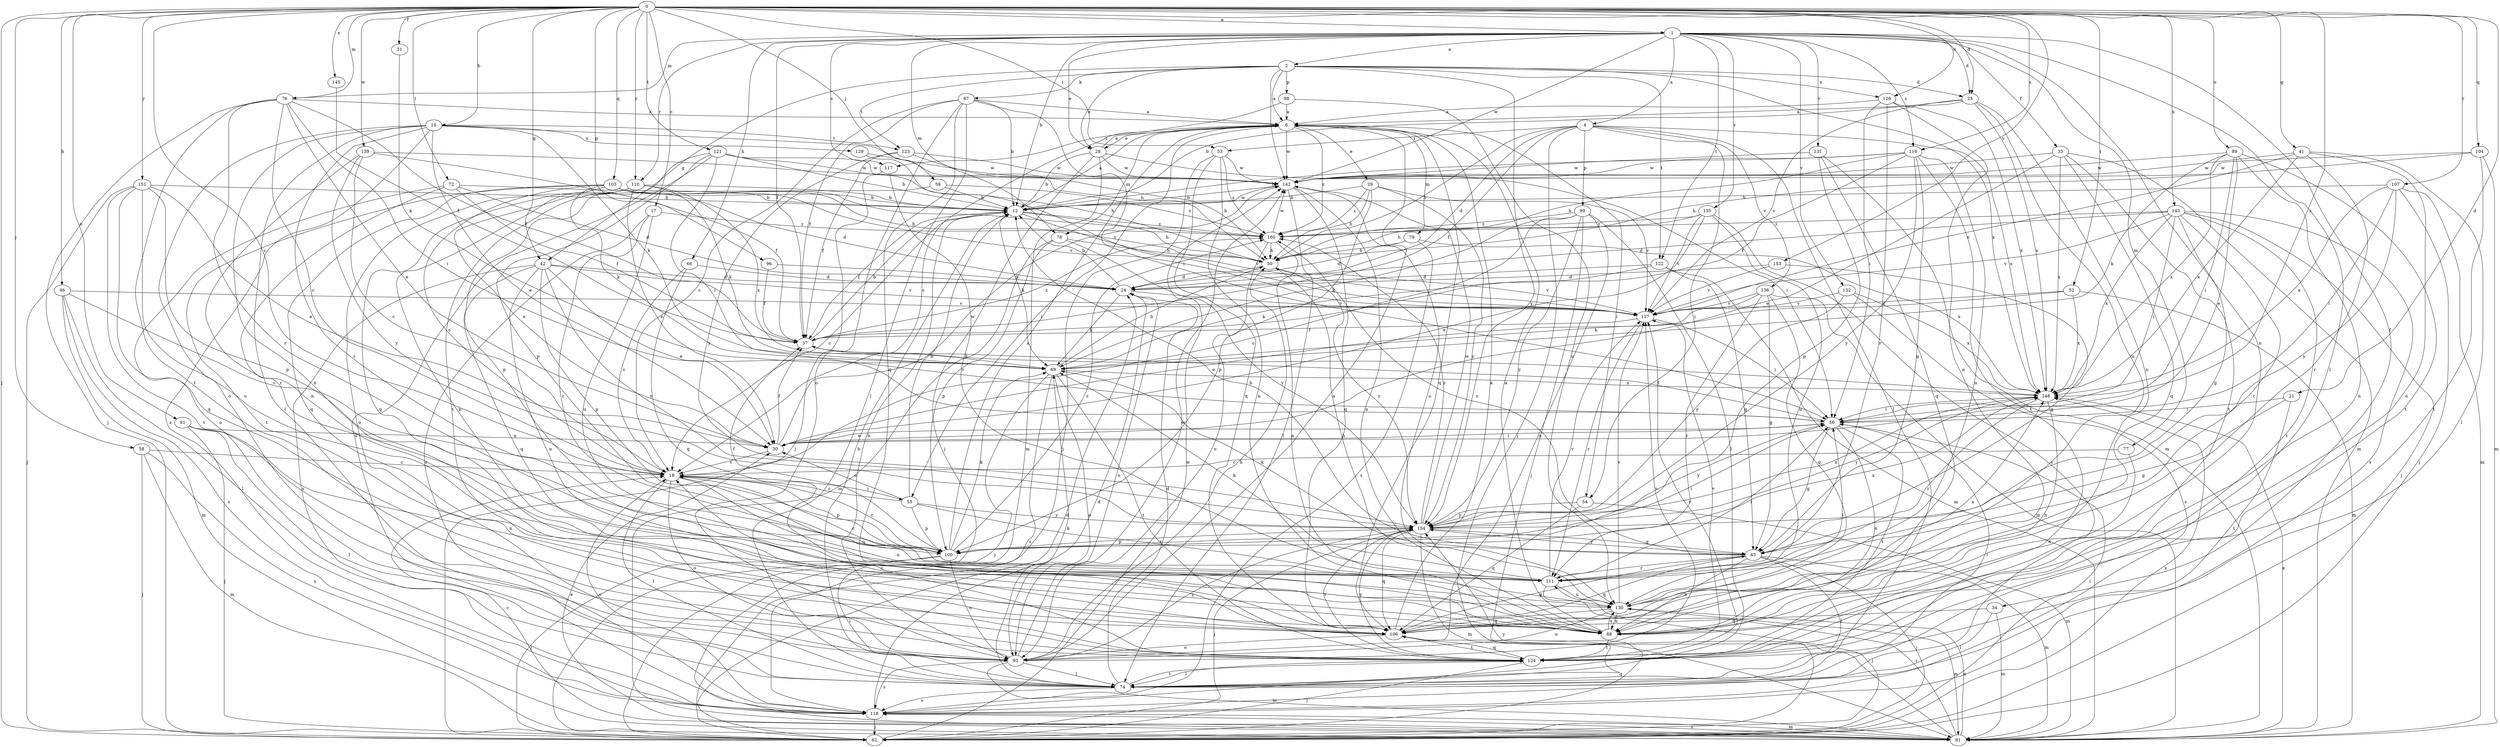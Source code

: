 strict digraph  {
0;
1;
2;
4;
6;
10;
12;
17;
18;
21;
23;
24;
28;
29;
30;
31;
34;
35;
37;
41;
42;
43;
46;
50;
52;
53;
54;
55;
56;
58;
59;
62;
66;
67;
69;
72;
74;
76;
77;
78;
79;
81;
88;
89;
91;
93;
96;
98;
99;
100;
103;
104;
106;
107;
110;
111;
116;
117;
118;
121;
122;
123;
124;
126;
129;
130;
131;
132;
135;
136;
137;
139;
142;
143;
145;
148;
151;
153;
154;
160;
0 -> 1  [label=a];
0 -> 10  [label=b];
0 -> 17  [label=c];
0 -> 18  [label=c];
0 -> 21  [label=d];
0 -> 23  [label=d];
0 -> 31  [label=f];
0 -> 41  [label=g];
0 -> 42  [label=g];
0 -> 46  [label=h];
0 -> 52  [label=i];
0 -> 53  [label=i];
0 -> 58  [label=j];
0 -> 59  [label=j];
0 -> 62  [label=j];
0 -> 72  [label=l];
0 -> 76  [label=m];
0 -> 89  [label=o];
0 -> 91  [label=o];
0 -> 96  [label=p];
0 -> 103  [label=q];
0 -> 104  [label=q];
0 -> 107  [label=r];
0 -> 110  [label=r];
0 -> 116  [label=s];
0 -> 121  [label=t];
0 -> 126  [label=u];
0 -> 139  [label=w];
0 -> 143  [label=x];
0 -> 145  [label=x];
0 -> 148  [label=x];
0 -> 151  [label=y];
0 -> 153  [label=y];
1 -> 2  [label=a];
1 -> 4  [label=a];
1 -> 12  [label=b];
1 -> 23  [label=d];
1 -> 28  [label=e];
1 -> 34  [label=f];
1 -> 35  [label=f];
1 -> 37  [label=f];
1 -> 66  [label=k];
1 -> 74  [label=l];
1 -> 76  [label=m];
1 -> 77  [label=m];
1 -> 78  [label=m];
1 -> 88  [label=n];
1 -> 110  [label=r];
1 -> 116  [label=s];
1 -> 117  [label=s];
1 -> 122  [label=t];
1 -> 131  [label=v];
1 -> 132  [label=v];
1 -> 135  [label=v];
1 -> 142  [label=w];
2 -> 6  [label=a];
2 -> 23  [label=d];
2 -> 28  [label=e];
2 -> 42  [label=g];
2 -> 67  [label=k];
2 -> 98  [label=p];
2 -> 122  [label=t];
2 -> 123  [label=t];
2 -> 126  [label=u];
2 -> 142  [label=w];
2 -> 148  [label=x];
2 -> 154  [label=y];
4 -> 24  [label=d];
4 -> 37  [label=f];
4 -> 50  [label=h];
4 -> 53  [label=i];
4 -> 54  [label=i];
4 -> 62  [label=j];
4 -> 74  [label=l];
4 -> 99  [label=p];
4 -> 136  [label=v];
4 -> 148  [label=x];
6 -> 28  [label=e];
6 -> 29  [label=e];
6 -> 54  [label=i];
6 -> 55  [label=i];
6 -> 78  [label=m];
6 -> 79  [label=m];
6 -> 106  [label=q];
6 -> 117  [label=s];
6 -> 142  [label=w];
6 -> 160  [label=z];
10 -> 30  [label=e];
10 -> 50  [label=h];
10 -> 69  [label=k];
10 -> 74  [label=l];
10 -> 88  [label=n];
10 -> 93  [label=o];
10 -> 111  [label=r];
10 -> 118  [label=s];
10 -> 123  [label=t];
10 -> 129  [label=u];
12 -> 6  [label=a];
12 -> 18  [label=c];
12 -> 37  [label=f];
12 -> 50  [label=h];
12 -> 69  [label=k];
12 -> 137  [label=v];
12 -> 142  [label=w];
12 -> 160  [label=z];
17 -> 111  [label=r];
17 -> 118  [label=s];
17 -> 130  [label=u];
17 -> 160  [label=z];
18 -> 55  [label=i];
18 -> 74  [label=l];
18 -> 88  [label=n];
18 -> 93  [label=o];
18 -> 100  [label=p];
18 -> 130  [label=u];
21 -> 43  [label=g];
21 -> 56  [label=i];
21 -> 124  [label=t];
23 -> 6  [label=a];
23 -> 12  [label=b];
23 -> 88  [label=n];
23 -> 130  [label=u];
23 -> 137  [label=v];
23 -> 148  [label=x];
24 -> 12  [label=b];
24 -> 69  [label=k];
24 -> 93  [label=o];
24 -> 137  [label=v];
28 -> 6  [label=a];
28 -> 12  [label=b];
28 -> 56  [label=i];
28 -> 62  [label=j];
28 -> 81  [label=m];
28 -> 142  [label=w];
29 -> 12  [label=b];
29 -> 50  [label=h];
29 -> 100  [label=p];
29 -> 137  [label=v];
29 -> 154  [label=y];
29 -> 160  [label=z];
30 -> 18  [label=c];
30 -> 37  [label=f];
30 -> 56  [label=i];
30 -> 142  [label=w];
31 -> 69  [label=k];
34 -> 74  [label=l];
34 -> 81  [label=m];
34 -> 106  [label=q];
35 -> 30  [label=e];
35 -> 81  [label=m];
35 -> 106  [label=q];
35 -> 124  [label=t];
35 -> 142  [label=w];
35 -> 148  [label=x];
37 -> 12  [label=b];
37 -> 69  [label=k];
37 -> 160  [label=z];
41 -> 74  [label=l];
41 -> 88  [label=n];
41 -> 111  [label=r];
41 -> 137  [label=v];
41 -> 142  [label=w];
41 -> 148  [label=x];
42 -> 24  [label=d];
42 -> 30  [label=e];
42 -> 88  [label=n];
42 -> 100  [label=p];
42 -> 106  [label=q];
42 -> 118  [label=s];
42 -> 137  [label=v];
42 -> 154  [label=y];
43 -> 12  [label=b];
43 -> 62  [label=j];
43 -> 69  [label=k];
43 -> 74  [label=l];
43 -> 81  [label=m];
43 -> 88  [label=n];
43 -> 106  [label=q];
43 -> 111  [label=r];
43 -> 154  [label=y];
43 -> 160  [label=z];
46 -> 18  [label=c];
46 -> 74  [label=l];
46 -> 81  [label=m];
46 -> 118  [label=s];
46 -> 137  [label=v];
50 -> 24  [label=d];
50 -> 137  [label=v];
50 -> 154  [label=y];
52 -> 69  [label=k];
52 -> 81  [label=m];
52 -> 137  [label=v];
52 -> 148  [label=x];
53 -> 62  [label=j];
53 -> 88  [label=n];
53 -> 106  [label=q];
53 -> 142  [label=w];
53 -> 160  [label=z];
54 -> 81  [label=m];
54 -> 106  [label=q];
54 -> 154  [label=y];
55 -> 12  [label=b];
55 -> 18  [label=c];
55 -> 30  [label=e];
55 -> 100  [label=p];
55 -> 111  [label=r];
55 -> 154  [label=y];
56 -> 30  [label=e];
56 -> 37  [label=f];
56 -> 43  [label=g];
56 -> 88  [label=n];
56 -> 124  [label=t];
56 -> 154  [label=y];
58 -> 18  [label=c];
58 -> 62  [label=j];
58 -> 81  [label=m];
58 -> 118  [label=s];
59 -> 12  [label=b];
59 -> 100  [label=p];
59 -> 160  [label=z];
62 -> 24  [label=d];
62 -> 56  [label=i];
62 -> 142  [label=w];
62 -> 148  [label=x];
66 -> 18  [label=c];
66 -> 24  [label=d];
66 -> 106  [label=q];
67 -> 6  [label=a];
67 -> 12  [label=b];
67 -> 18  [label=c];
67 -> 37  [label=f];
67 -> 56  [label=i];
67 -> 74  [label=l];
67 -> 93  [label=o];
67 -> 106  [label=q];
69 -> 50  [label=h];
69 -> 62  [label=j];
69 -> 93  [label=o];
69 -> 118  [label=s];
69 -> 124  [label=t];
69 -> 148  [label=x];
72 -> 12  [label=b];
72 -> 24  [label=d];
72 -> 37  [label=f];
72 -> 93  [label=o];
72 -> 111  [label=r];
74 -> 12  [label=b];
74 -> 24  [label=d];
74 -> 56  [label=i];
74 -> 69  [label=k];
74 -> 118  [label=s];
74 -> 124  [label=t];
74 -> 137  [label=v];
76 -> 6  [label=a];
76 -> 18  [label=c];
76 -> 30  [label=e];
76 -> 37  [label=f];
76 -> 56  [label=i];
76 -> 62  [label=j];
76 -> 111  [label=r];
76 -> 124  [label=t];
77 -> 18  [label=c];
77 -> 88  [label=n];
78 -> 50  [label=h];
78 -> 81  [label=m];
78 -> 100  [label=p];
78 -> 154  [label=y];
79 -> 24  [label=d];
79 -> 50  [label=h];
79 -> 118  [label=s];
79 -> 148  [label=x];
81 -> 18  [label=c];
81 -> 30  [label=e];
81 -> 111  [label=r];
81 -> 118  [label=s];
81 -> 130  [label=u];
81 -> 148  [label=x];
81 -> 154  [label=y];
88 -> 6  [label=a];
88 -> 124  [label=t];
88 -> 130  [label=u];
89 -> 30  [label=e];
89 -> 56  [label=i];
89 -> 69  [label=k];
89 -> 88  [label=n];
89 -> 124  [label=t];
89 -> 142  [label=w];
89 -> 148  [label=x];
91 -> 30  [label=e];
91 -> 62  [label=j];
91 -> 74  [label=l];
91 -> 88  [label=n];
93 -> 6  [label=a];
93 -> 12  [label=b];
93 -> 50  [label=h];
93 -> 74  [label=l];
93 -> 81  [label=m];
93 -> 118  [label=s];
93 -> 137  [label=v];
93 -> 142  [label=w];
93 -> 154  [label=y];
96 -> 24  [label=d];
96 -> 37  [label=f];
98 -> 6  [label=a];
98 -> 18  [label=c];
98 -> 130  [label=u];
99 -> 18  [label=c];
99 -> 62  [label=j];
99 -> 69  [label=k];
99 -> 74  [label=l];
99 -> 93  [label=o];
99 -> 154  [label=y];
99 -> 160  [label=z];
100 -> 6  [label=a];
100 -> 18  [label=c];
100 -> 37  [label=f];
100 -> 56  [label=i];
100 -> 62  [label=j];
100 -> 69  [label=k];
100 -> 74  [label=l];
100 -> 93  [label=o];
100 -> 148  [label=x];
100 -> 160  [label=z];
103 -> 12  [label=b];
103 -> 18  [label=c];
103 -> 24  [label=d];
103 -> 30  [label=e];
103 -> 50  [label=h];
103 -> 69  [label=k];
103 -> 106  [label=q];
103 -> 124  [label=t];
103 -> 137  [label=v];
103 -> 160  [label=z];
104 -> 50  [label=h];
104 -> 81  [label=m];
104 -> 124  [label=t];
104 -> 142  [label=w];
106 -> 6  [label=a];
106 -> 43  [label=g];
106 -> 93  [label=o];
106 -> 124  [label=t];
107 -> 12  [label=b];
107 -> 56  [label=i];
107 -> 62  [label=j];
107 -> 81  [label=m];
107 -> 148  [label=x];
107 -> 154  [label=y];
110 -> 12  [label=b];
110 -> 30  [label=e];
110 -> 69  [label=k];
110 -> 88  [label=n];
110 -> 93  [label=o];
110 -> 106  [label=q];
110 -> 148  [label=x];
111 -> 18  [label=c];
111 -> 56  [label=i];
111 -> 62  [label=j];
111 -> 69  [label=k];
111 -> 130  [label=u];
111 -> 137  [label=v];
116 -> 12  [label=b];
116 -> 37  [label=f];
116 -> 43  [label=g];
116 -> 50  [label=h];
116 -> 124  [label=t];
116 -> 130  [label=u];
116 -> 142  [label=w];
116 -> 154  [label=y];
117 -> 62  [label=j];
117 -> 111  [label=r];
118 -> 18  [label=c];
118 -> 24  [label=d];
118 -> 62  [label=j];
118 -> 81  [label=m];
118 -> 106  [label=q];
121 -> 12  [label=b];
121 -> 50  [label=h];
121 -> 56  [label=i];
121 -> 100  [label=p];
121 -> 118  [label=s];
121 -> 124  [label=t];
121 -> 142  [label=w];
122 -> 24  [label=d];
122 -> 43  [label=g];
122 -> 69  [label=k];
122 -> 81  [label=m];
123 -> 37  [label=f];
123 -> 50  [label=h];
123 -> 142  [label=w];
123 -> 154  [label=y];
124 -> 18  [label=c];
124 -> 62  [label=j];
124 -> 74  [label=l];
124 -> 106  [label=q];
124 -> 137  [label=v];
124 -> 154  [label=y];
126 -> 6  [label=a];
126 -> 56  [label=i];
126 -> 88  [label=n];
126 -> 111  [label=r];
126 -> 148  [label=x];
129 -> 137  [label=v];
129 -> 142  [label=w];
130 -> 50  [label=h];
130 -> 56  [label=i];
130 -> 81  [label=m];
130 -> 88  [label=n];
130 -> 93  [label=o];
130 -> 106  [label=q];
130 -> 137  [label=v];
130 -> 148  [label=x];
131 -> 81  [label=m];
131 -> 100  [label=p];
131 -> 106  [label=q];
131 -> 142  [label=w];
132 -> 118  [label=s];
132 -> 137  [label=v];
132 -> 148  [label=x];
132 -> 154  [label=y];
135 -> 30  [label=e];
135 -> 50  [label=h];
135 -> 118  [label=s];
135 -> 130  [label=u];
135 -> 137  [label=v];
135 -> 160  [label=z];
136 -> 30  [label=e];
136 -> 43  [label=g];
136 -> 81  [label=m];
136 -> 106  [label=q];
136 -> 111  [label=r];
136 -> 137  [label=v];
137 -> 37  [label=f];
137 -> 56  [label=i];
137 -> 111  [label=r];
139 -> 18  [label=c];
139 -> 37  [label=f];
139 -> 88  [label=n];
139 -> 142  [label=w];
139 -> 154  [label=y];
142 -> 12  [label=b];
142 -> 74  [label=l];
142 -> 88  [label=n];
142 -> 106  [label=q];
142 -> 130  [label=u];
143 -> 24  [label=d];
143 -> 43  [label=g];
143 -> 56  [label=i];
143 -> 62  [label=j];
143 -> 111  [label=r];
143 -> 118  [label=s];
143 -> 124  [label=t];
143 -> 137  [label=v];
143 -> 148  [label=x];
143 -> 160  [label=z];
145 -> 37  [label=f];
148 -> 56  [label=i];
148 -> 88  [label=n];
148 -> 111  [label=r];
148 -> 154  [label=y];
151 -> 12  [label=b];
151 -> 30  [label=e];
151 -> 62  [label=j];
151 -> 100  [label=p];
151 -> 106  [label=q];
151 -> 124  [label=t];
151 -> 130  [label=u];
153 -> 24  [label=d];
153 -> 43  [label=g];
153 -> 137  [label=v];
154 -> 43  [label=g];
154 -> 62  [label=j];
154 -> 81  [label=m];
154 -> 100  [label=p];
154 -> 106  [label=q];
154 -> 124  [label=t];
154 -> 142  [label=w];
154 -> 148  [label=x];
154 -> 160  [label=z];
160 -> 50  [label=h];
160 -> 88  [label=n];
160 -> 93  [label=o];
160 -> 142  [label=w];
}
